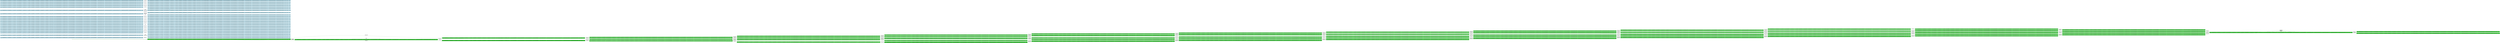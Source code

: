 digraph g {

	rankdir="LR"

	__invisible__[shape="point", color="forestgreen"]
	c0q0[label=<<b>c<sub>0</sub>q<sub>0</sub> = blockedCHVStatus=14, blockedStatus=14, counterCHV=3, counterUnblockCHV=10, currentDirectory=1, currentFile=0, data(efad[6])=22, data(eficcid[3])=19, data(efimsi[5])=21, data(eflp[4])=20, data(none[0])=19, dd=28, filesChildren(dfgsm[2])=5, filesChildren(mf[1])=2, permissionRead(efad[6])=10, permissionRead(eficcid[3])=9, permissionRead(efimsi[5])=8, permissionRead(eflp[4])=7, permissionRead(none[0])=7, permissionSession(adm[10])=12, permissionSession(always[7])=11, permissionSession(chv[8])=12, permissionSession(never[9])=12, pin=15, puk=17, sw=23</b>>, shape="box", style="rounded, filled", fillcolor="limegreen", color="forestgreen", penwidth=3] // Initial
	c1q0[label=<<b>c<sub>1</sub>q<sub>0</sub> = blockedCHVStatus=14, blockedStatus=14, counterCHV=3, counterUnblockCHV=10, currentDirectory=1, currentFile=0, data(efad[6])=22, data(eficcid[3])=19, data(efimsi[5])=21, data(eflp[4])=20, data(none[0])=19, dd=28, filesChildren(dfgsm[2])=5, filesChildren(mf[1])=2, permissionRead(efad[6])=10, permissionRead(eficcid[3])=9, permissionRead(efimsi[5])=8, permissionRead(eflp[4])=7, permissionRead(none[0])=7, permissionSession(adm[10])=12, permissionSession(always[7])=11, permissionSession(chv[8])=12, permissionSession(never[9])=12, pin=15, puk=17, sw=24</b>>, shape="box", style="rounded, filled", fillcolor="limegreen", color="forestgreen"]
	c2q0[label=<<b>c<sub>2</sub>q<sub>0</sub> = blockedCHVStatus=14, blockedStatus=14, counterCHV=3, counterUnblockCHV=9, currentDirectory=1, currentFile=0, data(efad[6])=22, data(eficcid[3])=19, data(efimsi[5])=21, data(eflp[4])=20, data(none[0])=19, dd=28, filesChildren(dfgsm[2])=5, filesChildren(mf[1])=2, permissionRead(efad[6])=10, permissionRead(eficcid[3])=9, permissionRead(efimsi[5])=8, permissionRead(eflp[4])=7, permissionRead(none[0])=7, permissionSession(adm[10])=12, permissionSession(always[7])=11, permissionSession(chv[8])=12, permissionSession(never[9])=12, pin=15, puk=17, sw=26</b>>, shape="box", style="rounded, filled", fillcolor="limegreen", color="forestgreen"]
	c89q0[label=<<b>c<sub>89</sub>q<sub>0</sub> = blockedCHVStatus=14, blockedStatus=14, counterCHV=3, counterUnblockCHV=8, currentDirectory=1, currentFile=0, data(efad[6])=22, data(eficcid[3])=19, data(efimsi[5])=21, data(eflp[4])=20, data(none[0])=19, dd=28, filesChildren(dfgsm[2])=5, filesChildren(mf[1])=2, permissionRead(efad[6])=10, permissionRead(eficcid[3])=9, permissionRead(efimsi[5])=8, permissionRead(eflp[4])=7, permissionRead(none[0])=7, permissionSession(adm[10])=12, permissionSession(always[7])=11, permissionSession(chv[8])=12, permissionSession(never[9])=12, pin=15, puk=17, sw=26</b>>, shape="box", style="rounded, filled", fillcolor="limegreen", color="forestgreen"]
	c90q0[label=<<b>c<sub>90</sub>q<sub>0</sub> = blockedCHVStatus=14, blockedStatus=14, counterCHV=3, counterUnblockCHV=7, currentDirectory=1, currentFile=0, data(efad[6])=22, data(eficcid[3])=19, data(efimsi[5])=21, data(eflp[4])=20, data(none[0])=19, dd=28, filesChildren(dfgsm[2])=5, filesChildren(mf[1])=2, permissionRead(efad[6])=10, permissionRead(eficcid[3])=9, permissionRead(efimsi[5])=8, permissionRead(eflp[4])=7, permissionRead(none[0])=7, permissionSession(adm[10])=12, permissionSession(always[7])=11, permissionSession(chv[8])=12, permissionSession(never[9])=12, pin=15, puk=17, sw=26</b>>, shape="box", style="rounded, filled", fillcolor="limegreen", color="forestgreen"]
	c91q0[label=<<b>c<sub>91</sub>q<sub>0</sub> = blockedCHVStatus=14, blockedStatus=14, counterCHV=3, counterUnblockCHV=6, currentDirectory=1, currentFile=0, data(efad[6])=22, data(eficcid[3])=19, data(efimsi[5])=21, data(eflp[4])=20, data(none[0])=19, dd=28, filesChildren(dfgsm[2])=5, filesChildren(mf[1])=2, permissionRead(efad[6])=10, permissionRead(eficcid[3])=9, permissionRead(efimsi[5])=8, permissionRead(eflp[4])=7, permissionRead(none[0])=7, permissionSession(adm[10])=12, permissionSession(always[7])=11, permissionSession(chv[8])=12, permissionSession(never[9])=12, pin=15, puk=17, sw=26</b>>, shape="box", style="rounded, filled", fillcolor="limegreen", color="forestgreen"]
	c92q0[label=<<b>c<sub>92</sub>q<sub>0</sub> = blockedCHVStatus=14, blockedStatus=14, counterCHV=3, counterUnblockCHV=5, currentDirectory=1, currentFile=0, data(efad[6])=22, data(eficcid[3])=19, data(efimsi[5])=21, data(eflp[4])=20, data(none[0])=19, dd=28, filesChildren(dfgsm[2])=5, filesChildren(mf[1])=2, permissionRead(efad[6])=10, permissionRead(eficcid[3])=9, permissionRead(efimsi[5])=8, permissionRead(eflp[4])=7, permissionRead(none[0])=7, permissionSession(adm[10])=12, permissionSession(always[7])=11, permissionSession(chv[8])=12, permissionSession(never[9])=12, pin=15, puk=17, sw=26</b>>, shape="box", style="rounded, filled", fillcolor="limegreen", color="forestgreen"]
	c93q0[label=<<b>c<sub>93</sub>q<sub>0</sub> = blockedCHVStatus=14, blockedStatus=14, counterCHV=3, counterUnblockCHV=4, currentDirectory=1, currentFile=0, data(efad[6])=22, data(eficcid[3])=19, data(efimsi[5])=21, data(eflp[4])=20, data(none[0])=19, dd=28, filesChildren(dfgsm[2])=5, filesChildren(mf[1])=2, permissionRead(efad[6])=10, permissionRead(eficcid[3])=9, permissionRead(efimsi[5])=8, permissionRead(eflp[4])=7, permissionRead(none[0])=7, permissionSession(adm[10])=12, permissionSession(always[7])=11, permissionSession(chv[8])=12, permissionSession(never[9])=12, pin=15, puk=17, sw=26</b>>, shape="box", style="rounded, filled", fillcolor="limegreen", color="forestgreen"]
	c94q0[label=<<b>c<sub>94</sub>q<sub>0</sub> = blockedCHVStatus=14, blockedStatus=14, counterCHV=3, counterUnblockCHV=3, currentDirectory=1, currentFile=0, data(efad[6])=22, data(eficcid[3])=19, data(efimsi[5])=21, data(eflp[4])=20, data(none[0])=19, dd=28, filesChildren(dfgsm[2])=5, filesChildren(mf[1])=2, permissionRead(efad[6])=10, permissionRead(eficcid[3])=9, permissionRead(efimsi[5])=8, permissionRead(eflp[4])=7, permissionRead(none[0])=7, permissionSession(adm[10])=12, permissionSession(always[7])=11, permissionSession(chv[8])=12, permissionSession(never[9])=12, pin=15, puk=17, sw=26</b>>, shape="box", style="rounded, filled", fillcolor="limegreen", color="forestgreen"]
	c95q0[label=<<b>c<sub>95</sub>q<sub>0</sub> = blockedCHVStatus=14, blockedStatus=14, counterCHV=3, counterUnblockCHV=2, currentDirectory=1, currentFile=0, data(efad[6])=22, data(eficcid[3])=19, data(efimsi[5])=21, data(eflp[4])=20, data(none[0])=19, dd=28, filesChildren(dfgsm[2])=5, filesChildren(mf[1])=2, permissionRead(efad[6])=10, permissionRead(eficcid[3])=9, permissionRead(efimsi[5])=8, permissionRead(eflp[4])=7, permissionRead(none[0])=7, permissionSession(adm[10])=12, permissionSession(always[7])=11, permissionSession(chv[8])=12, permissionSession(never[9])=12, pin=15, puk=17, sw=26</b>>, shape="box", style="rounded, filled", fillcolor="limegreen", color="forestgreen"]
	c96q0[label=<<b>c<sub>96</sub>q<sub>0</sub> = blockedCHVStatus=14, blockedStatus=14, counterCHV=3, counterUnblockCHV=1, currentDirectory=1, currentFile=0, data(efad[6])=22, data(eficcid[3])=19, data(efimsi[5])=21, data(eflp[4])=20, data(none[0])=19, dd=28, filesChildren(dfgsm[2])=5, filesChildren(mf[1])=2, permissionRead(efad[6])=10, permissionRead(eficcid[3])=9, permissionRead(efimsi[5])=8, permissionRead(eflp[4])=7, permissionRead(none[0])=7, permissionSession(adm[10])=12, permissionSession(always[7])=11, permissionSession(chv[8])=12, permissionSession(never[9])=12, pin=15, puk=17, sw=26</b>>, shape="box", style="rounded, filled", fillcolor="limegreen", color="forestgreen"]
	c97q1[label=<<b>c<sub>97</sub>q<sub>1</sub> = blockedCHVStatus=14, blockedStatus=13, counterCHV=3, counterUnblockCHV=0, currentDirectory=1, currentFile=0, data(efad[6])=22, data(eficcid[3])=19, data(efimsi[5])=21, data(eflp[4])=20, data(none[0])=19, dd=28, filesChildren(dfgsm[2])=5, filesChildren(mf[1])=2, permissionRead(efad[6])=10, permissionRead(eficcid[3])=9, permissionRead(efimsi[5])=8, permissionRead(eflp[4])=7, permissionRead(none[0])=7, permissionSession(adm[10])=12, permissionSession(always[7])=11, permissionSession(chv[8])=12, permissionSession(never[9])=12, pin=15, puk=17, sw=27</b>>, shape="box", style="rounded, filled", fillcolor="limegreen", color="forestgreen"]
	c98q1[label=<<b>c<sub>98</sub>q<sub>1</sub> = blockedCHVStatus=14, blockedStatus=13, counterCHV=2, counterUnblockCHV=0, currentDirectory=1, currentFile=0, data(efad[6])=22, data(eficcid[3])=19, data(efimsi[5])=21, data(eflp[4])=20, data(none[0])=19, dd=28, filesChildren(dfgsm[2])=5, filesChildren(mf[1])=2, permissionRead(efad[6])=10, permissionRead(eficcid[3])=9, permissionRead(efimsi[5])=8, permissionRead(eflp[4])=7, permissionRead(none[0])=7, permissionSession(adm[10])=12, permissionSession(always[7])=11, permissionSession(chv[8])=12, permissionSession(never[9])=12, pin=15, puk=17, sw=26</b>>, shape="box", style="rounded, filled", fillcolor="limegreen", color="forestgreen"]
	c88q1[label=<<b>c<sub>88</sub>q<sub>1</sub> = blockedCHVStatus=14, blockedStatus=13, counterCHV=1, counterUnblockCHV=0, currentDirectory=1, currentFile=0, data(efad[6])=22, data(eficcid[3])=19, data(efimsi[5])=21, data(eflp[4])=20, data(none[0])=19, dd=28, filesChildren(dfgsm[2])=5, filesChildren(mf[1])=2, permissionRead(efad[6])=10, permissionRead(eficcid[3])=9, permissionRead(efimsi[5])=8, permissionRead(eflp[4])=7, permissionRead(none[0])=7, permissionSession(adm[10])=12, permissionSession(always[7])=11, permissionSession(chv[8])=12, permissionSession(never[9])=12, pin=15, puk=17, sw=26</b>>, shape="box", style="rounded, filled", fillcolor="limegreen", color="forestgreen"]
	c60q3[label=<<b>c<sub>60</sub>q<sub>3</sub> = blockedCHVStatus=13, blockedStatus=13, counterCHV=0, counterUnblockCHV=0, currentDirectory=1, currentFile=0, data(efad[6])=22, data(eficcid[3])=19, data(efimsi[5])=21, data(eflp[4])=20, data(none[0])=19, dd=28, filesChildren(dfgsm[2])=5, filesChildren(mf[1])=2, permissionRead(efad[6])=10, permissionRead(eficcid[3])=9, permissionRead(efimsi[5])=8, permissionRead(eflp[4])=7, permissionRead(none[0])=7, permissionSession(adm[10])=12, permissionSession(always[7])=11, permissionSession(chv[8])=12, permissionSession(never[9])=12, pin=15, puk=17, sw=27</b>>, shape="box", style="rounded, filled", fillcolor="limegreen", color="forestgreen"]
	c99q3[label=<<b>c<sub>99</sub>q<sub>3</sub> = blockedCHVStatus=13, blockedStatus=13, counterCHV=0, counterUnblockCHV=0, currentDirectory=1, currentFile=0, data(efad[6])=22, data(eficcid[3])=19, data(efimsi[5])=21, data(eflp[4])=20, data(none[0])=19, dd=28, filesChildren(dfgsm[2])=5, filesChildren(mf[1])=2, permissionRead(efad[6])=10, permissionRead(eficcid[3])=9, permissionRead(efimsi[5])=8, permissionRead(eflp[4])=7, permissionRead(none[0])=7, permissionSession(adm[10])=12, permissionSession(always[7])=11, permissionSession(chv[8])=12, permissionSession(never[9])=12, pin=15, puk=17, sw=24</b>>, shape="box", style="rounded, filled", fillcolor="limegreen", color="forestgreen"]
	c100q3[label=<<b>c<sub>100</sub>q<sub>3</sub> = blockedCHVStatus=13, blockedStatus=13, counterCHV=0, counterUnblockCHV=0, currentDirectory=1, currentFile=0, data(efad[6])=22, data(eficcid[3])=19, data(efimsi[5])=21, data(eflp[4])=20, data(none[0])=19, dd=28, filesChildren(dfgsm[2])=5, filesChildren(mf[1])=2, permissionRead(efad[6])=10, permissionRead(eficcid[3])=9, permissionRead(efimsi[5])=8, permissionRead(eflp[4])=7, permissionRead(none[0])=7, permissionSession(adm[10])=12, permissionSession(always[7])=11, permissionSession(chv[8])=12, permissionSession(never[9])=12, pin=15, puk=17, sw=25</b>>, shape="box", style="rounded, filled", fillcolor="limegreen", color="forestgreen"]
	c86q0[label=<<b>c<sub>86</sub>q<sub>0</sub> = blockedCHVStatus=14, blockedStatus=14, counterCHV=2, counterUnblockCHV=1, currentDirectory=1, currentFile=0, data(efad[6])=22, data(eficcid[3])=19, data(efimsi[5])=21, data(eflp[4])=20, data(none[0])=19, dd=28, filesChildren(dfgsm[2])=5, filesChildren(mf[1])=2, permissionRead(efad[6])=10, permissionRead(eficcid[3])=9, permissionRead(efimsi[5])=8, permissionRead(eflp[4])=7, permissionRead(none[0])=7, permissionSession(adm[10])=12, permissionSession(always[7])=11, permissionSession(chv[8])=12, permissionSession(never[9])=12, pin=15, puk=17, sw=26</b>>, shape="box", style="rounded, filled", fillcolor="limegreen", color="forestgreen"]
	c87q1[label=<<b>c<sub>87</sub>q<sub>1</sub> = blockedCHVStatus=14, blockedStatus=13, counterCHV=2, counterUnblockCHV=0, currentDirectory=1, currentFile=0, data(efad[6])=22, data(eficcid[3])=19, data(efimsi[5])=21, data(eflp[4])=20, data(none[0])=19, dd=28, filesChildren(dfgsm[2])=5, filesChildren(mf[1])=2, permissionRead(efad[6])=10, permissionRead(eficcid[3])=9, permissionRead(efimsi[5])=8, permissionRead(eflp[4])=7, permissionRead(none[0])=7, permissionSession(adm[10])=12, permissionSession(always[7])=11, permissionSession(chv[8])=12, permissionSession(never[9])=12, pin=15, puk=17, sw=27</b>>, shape="box", style="rounded, filled", fillcolor="limegreen", color="forestgreen"]
	c75q0[label=<<b>c<sub>75</sub>q<sub>0</sub> = blockedCHVStatus=14, blockedStatus=14, counterCHV=1, counterUnblockCHV=1, currentDirectory=1, currentFile=0, data(efad[6])=22, data(eficcid[3])=19, data(efimsi[5])=21, data(eflp[4])=20, data(none[0])=19, dd=28, filesChildren(dfgsm[2])=5, filesChildren(mf[1])=2, permissionRead(efad[6])=10, permissionRead(eficcid[3])=9, permissionRead(efimsi[5])=8, permissionRead(eflp[4])=7, permissionRead(none[0])=7, permissionSession(adm[10])=12, permissionSession(always[7])=11, permissionSession(chv[8])=12, permissionSession(never[9])=12, pin=15, puk=17, sw=26</b>>, shape="box", style="rounded, filled", fillcolor="limegreen", color="forestgreen"]
	c77q1[label=<<b>c<sub>77</sub>q<sub>1</sub> = blockedCHVStatus=14, blockedStatus=13, counterCHV=1, counterUnblockCHV=0, currentDirectory=1, currentFile=0, data(efad[6])=22, data(eficcid[3])=19, data(efimsi[5])=21, data(eflp[4])=20, data(none[0])=19, dd=28, filesChildren(dfgsm[2])=5, filesChildren(mf[1])=2, permissionRead(efad[6])=10, permissionRead(eficcid[3])=9, permissionRead(efimsi[5])=8, permissionRead(eflp[4])=7, permissionRead(none[0])=7, permissionSession(adm[10])=12, permissionSession(always[7])=11, permissionSession(chv[8])=12, permissionSession(never[9])=12, pin=15, puk=17, sw=27</b>>, shape="box", style="rounded, filled", fillcolor="limegreen", color="forestgreen"]
	c78q2[label=<<b>c<sub>78</sub>q<sub>2</sub> = blockedCHVStatus=13, blockedStatus=14, counterCHV=0, counterUnblockCHV=1, currentDirectory=1, currentFile=0, data(efad[6])=22, data(eficcid[3])=19, data(efimsi[5])=21, data(eflp[4])=20, data(none[0])=19, dd=28, filesChildren(dfgsm[2])=5, filesChildren(mf[1])=2, permissionRead(efad[6])=10, permissionRead(eficcid[3])=9, permissionRead(efimsi[5])=8, permissionRead(eflp[4])=7, permissionRead(none[0])=7, permissionSession(adm[10])=12, permissionSession(always[7])=11, permissionSession(chv[8])=12, permissionSession(never[9])=12, pin=15, puk=17, sw=27</b>>, shape="box", style="rounded, filled", fillcolor="limegreen", color="forestgreen"]
	c85q0[label=<<b>c<sub>85</sub>q<sub>0</sub> = blockedCHVStatus=14, blockedStatus=14, counterCHV=2, counterUnblockCHV=2, currentDirectory=1, currentFile=0, data(efad[6])=22, data(eficcid[3])=19, data(efimsi[5])=21, data(eflp[4])=20, data(none[0])=19, dd=28, filesChildren(dfgsm[2])=5, filesChildren(mf[1])=2, permissionRead(efad[6])=10, permissionRead(eficcid[3])=9, permissionRead(efimsi[5])=8, permissionRead(eflp[4])=7, permissionRead(none[0])=7, permissionSession(adm[10])=12, permissionSession(always[7])=11, permissionSession(chv[8])=12, permissionSession(never[9])=12, pin=15, puk=17, sw=26</b>>, shape="box", style="rounded, filled", fillcolor="limegreen", color="forestgreen"]
	c73q0[label=<<b>c<sub>73</sub>q<sub>0</sub> = blockedCHVStatus=14, blockedStatus=14, counterCHV=1, counterUnblockCHV=2, currentDirectory=1, currentFile=0, data(efad[6])=22, data(eficcid[3])=19, data(efimsi[5])=21, data(eflp[4])=20, data(none[0])=19, dd=28, filesChildren(dfgsm[2])=5, filesChildren(mf[1])=2, permissionRead(efad[6])=10, permissionRead(eficcid[3])=9, permissionRead(efimsi[5])=8, permissionRead(eflp[4])=7, permissionRead(none[0])=7, permissionSession(adm[10])=12, permissionSession(always[7])=11, permissionSession(chv[8])=12, permissionSession(never[9])=12, pin=15, puk=17, sw=26</b>>, shape="box", style="rounded, filled", fillcolor="limegreen", color="forestgreen"]
	c76q2[label=<<b>c<sub>76</sub>q<sub>2</sub> = blockedCHVStatus=13, blockedStatus=14, counterCHV=0, counterUnblockCHV=2, currentDirectory=1, currentFile=0, data(efad[6])=22, data(eficcid[3])=19, data(efimsi[5])=21, data(eflp[4])=20, data(none[0])=19, dd=28, filesChildren(dfgsm[2])=5, filesChildren(mf[1])=2, permissionRead(efad[6])=10, permissionRead(eficcid[3])=9, permissionRead(efimsi[5])=8, permissionRead(eflp[4])=7, permissionRead(none[0])=7, permissionSession(adm[10])=12, permissionSession(always[7])=11, permissionSession(chv[8])=12, permissionSession(never[9])=12, pin=15, puk=17, sw=27</b>>, shape="box", style="rounded, filled", fillcolor="limegreen", color="forestgreen"]
	c59q2[label=<<b>c<sub>59</sub>q<sub>2</sub> = blockedCHVStatus=13, blockedStatus=14, counterCHV=0, counterUnblockCHV=1, currentDirectory=1, currentFile=0, data(efad[6])=22, data(eficcid[3])=19, data(efimsi[5])=21, data(eflp[4])=20, data(none[0])=19, dd=28, filesChildren(dfgsm[2])=5, filesChildren(mf[1])=2, permissionRead(efad[6])=10, permissionRead(eficcid[3])=9, permissionRead(efimsi[5])=8, permissionRead(eflp[4])=7, permissionRead(none[0])=7, permissionSession(adm[10])=12, permissionSession(always[7])=11, permissionSession(chv[8])=12, permissionSession(never[9])=12, pin=15, puk=17, sw=26</b>>, shape="box", style="rounded, filled", fillcolor="limegreen", color="forestgreen"]
	c84q0[label=<<b>c<sub>84</sub>q<sub>0</sub> = blockedCHVStatus=14, blockedStatus=14, counterCHV=2, counterUnblockCHV=3, currentDirectory=1, currentFile=0, data(efad[6])=22, data(eficcid[3])=19, data(efimsi[5])=21, data(eflp[4])=20, data(none[0])=19, dd=28, filesChildren(dfgsm[2])=5, filesChildren(mf[1])=2, permissionRead(efad[6])=10, permissionRead(eficcid[3])=9, permissionRead(efimsi[5])=8, permissionRead(eflp[4])=7, permissionRead(none[0])=7, permissionSession(adm[10])=12, permissionSession(always[7])=11, permissionSession(chv[8])=12, permissionSession(never[9])=12, pin=15, puk=17, sw=26</b>>, shape="box", style="rounded, filled", fillcolor="limegreen", color="forestgreen"]
	c71q0[label=<<b>c<sub>71</sub>q<sub>0</sub> = blockedCHVStatus=14, blockedStatus=14, counterCHV=1, counterUnblockCHV=3, currentDirectory=1, currentFile=0, data(efad[6])=22, data(eficcid[3])=19, data(efimsi[5])=21, data(eflp[4])=20, data(none[0])=19, dd=28, filesChildren(dfgsm[2])=5, filesChildren(mf[1])=2, permissionRead(efad[6])=10, permissionRead(eficcid[3])=9, permissionRead(efimsi[5])=8, permissionRead(eflp[4])=7, permissionRead(none[0])=7, permissionSession(adm[10])=12, permissionSession(always[7])=11, permissionSession(chv[8])=12, permissionSession(never[9])=12, pin=15, puk=17, sw=26</b>>, shape="box", style="rounded, filled", fillcolor="limegreen", color="forestgreen"]
	c74q2[label=<<b>c<sub>74</sub>q<sub>2</sub> = blockedCHVStatus=13, blockedStatus=14, counterCHV=0, counterUnblockCHV=3, currentDirectory=1, currentFile=0, data(efad[6])=22, data(eficcid[3])=19, data(efimsi[5])=21, data(eflp[4])=20, data(none[0])=19, dd=28, filesChildren(dfgsm[2])=5, filesChildren(mf[1])=2, permissionRead(efad[6])=10, permissionRead(eficcid[3])=9, permissionRead(efimsi[5])=8, permissionRead(eflp[4])=7, permissionRead(none[0])=7, permissionSession(adm[10])=12, permissionSession(always[7])=11, permissionSession(chv[8])=12, permissionSession(never[9])=12, pin=15, puk=17, sw=27</b>>, shape="box", style="rounded, filled", fillcolor="limegreen", color="forestgreen"]
	c58q2[label=<<b>c<sub>58</sub>q<sub>2</sub> = blockedCHVStatus=13, blockedStatus=14, counterCHV=0, counterUnblockCHV=2, currentDirectory=1, currentFile=0, data(efad[6])=22, data(eficcid[3])=19, data(efimsi[5])=21, data(eflp[4])=20, data(none[0])=19, dd=28, filesChildren(dfgsm[2])=5, filesChildren(mf[1])=2, permissionRead(efad[6])=10, permissionRead(eficcid[3])=9, permissionRead(efimsi[5])=8, permissionRead(eflp[4])=7, permissionRead(none[0])=7, permissionSession(adm[10])=12, permissionSession(always[7])=11, permissionSession(chv[8])=12, permissionSession(never[9])=12, pin=15, puk=17, sw=26</b>>, shape="box", style="rounded, filled", fillcolor="limegreen", color="forestgreen"]
	c83q0[label=<<b>c<sub>83</sub>q<sub>0</sub> = blockedCHVStatus=14, blockedStatus=14, counterCHV=2, counterUnblockCHV=4, currentDirectory=1, currentFile=0, data(efad[6])=22, data(eficcid[3])=19, data(efimsi[5])=21, data(eflp[4])=20, data(none[0])=19, dd=28, filesChildren(dfgsm[2])=5, filesChildren(mf[1])=2, permissionRead(efad[6])=10, permissionRead(eficcid[3])=9, permissionRead(efimsi[5])=8, permissionRead(eflp[4])=7, permissionRead(none[0])=7, permissionSession(adm[10])=12, permissionSession(always[7])=11, permissionSession(chv[8])=12, permissionSession(never[9])=12, pin=15, puk=17, sw=26</b>>, shape="box", style="rounded, filled", fillcolor="limegreen", color="forestgreen"]
	c69q0[label=<<b>c<sub>69</sub>q<sub>0</sub> = blockedCHVStatus=14, blockedStatus=14, counterCHV=1, counterUnblockCHV=4, currentDirectory=1, currentFile=0, data(efad[6])=22, data(eficcid[3])=19, data(efimsi[5])=21, data(eflp[4])=20, data(none[0])=19, dd=28, filesChildren(dfgsm[2])=5, filesChildren(mf[1])=2, permissionRead(efad[6])=10, permissionRead(eficcid[3])=9, permissionRead(efimsi[5])=8, permissionRead(eflp[4])=7, permissionRead(none[0])=7, permissionSession(adm[10])=12, permissionSession(always[7])=11, permissionSession(chv[8])=12, permissionSession(never[9])=12, pin=15, puk=17, sw=26</b>>, shape="box", style="rounded, filled", fillcolor="limegreen", color="forestgreen"]
	c72q2[label=<<b>c<sub>72</sub>q<sub>2</sub> = blockedCHVStatus=13, blockedStatus=14, counterCHV=0, counterUnblockCHV=4, currentDirectory=1, currentFile=0, data(efad[6])=22, data(eficcid[3])=19, data(efimsi[5])=21, data(eflp[4])=20, data(none[0])=19, dd=28, filesChildren(dfgsm[2])=5, filesChildren(mf[1])=2, permissionRead(efad[6])=10, permissionRead(eficcid[3])=9, permissionRead(efimsi[5])=8, permissionRead(eflp[4])=7, permissionRead(none[0])=7, permissionSession(adm[10])=12, permissionSession(always[7])=11, permissionSession(chv[8])=12, permissionSession(never[9])=12, pin=15, puk=17, sw=27</b>>, shape="box", style="rounded, filled", fillcolor="limegreen", color="forestgreen"]
	c57q2[label=<<b>c<sub>57</sub>q<sub>2</sub> = blockedCHVStatus=13, blockedStatus=14, counterCHV=0, counterUnblockCHV=3, currentDirectory=1, currentFile=0, data(efad[6])=22, data(eficcid[3])=19, data(efimsi[5])=21, data(eflp[4])=20, data(none[0])=19, dd=28, filesChildren(dfgsm[2])=5, filesChildren(mf[1])=2, permissionRead(efad[6])=10, permissionRead(eficcid[3])=9, permissionRead(efimsi[5])=8, permissionRead(eflp[4])=7, permissionRead(none[0])=7, permissionSession(adm[10])=12, permissionSession(always[7])=11, permissionSession(chv[8])=12, permissionSession(never[9])=12, pin=15, puk=17, sw=26</b>>, shape="box", style="rounded, filled", fillcolor="limegreen", color="forestgreen"]
	c82q0[label=<<b>c<sub>82</sub>q<sub>0</sub> = blockedCHVStatus=14, blockedStatus=14, counterCHV=2, counterUnblockCHV=5, currentDirectory=1, currentFile=0, data(efad[6])=22, data(eficcid[3])=19, data(efimsi[5])=21, data(eflp[4])=20, data(none[0])=19, dd=28, filesChildren(dfgsm[2])=5, filesChildren(mf[1])=2, permissionRead(efad[6])=10, permissionRead(eficcid[3])=9, permissionRead(efimsi[5])=8, permissionRead(eflp[4])=7, permissionRead(none[0])=7, permissionSession(adm[10])=12, permissionSession(always[7])=11, permissionSession(chv[8])=12, permissionSession(never[9])=12, pin=15, puk=17, sw=26</b>>, shape="box", style="rounded, filled", fillcolor="limegreen", color="forestgreen"]
	c67q0[label=<<b>c<sub>67</sub>q<sub>0</sub> = blockedCHVStatus=14, blockedStatus=14, counterCHV=1, counterUnblockCHV=5, currentDirectory=1, currentFile=0, data(efad[6])=22, data(eficcid[3])=19, data(efimsi[5])=21, data(eflp[4])=20, data(none[0])=19, dd=28, filesChildren(dfgsm[2])=5, filesChildren(mf[1])=2, permissionRead(efad[6])=10, permissionRead(eficcid[3])=9, permissionRead(efimsi[5])=8, permissionRead(eflp[4])=7, permissionRead(none[0])=7, permissionSession(adm[10])=12, permissionSession(always[7])=11, permissionSession(chv[8])=12, permissionSession(never[9])=12, pin=15, puk=17, sw=26</b>>, shape="box", style="rounded, filled", fillcolor="limegreen", color="forestgreen"]
	c70q2[label=<<b>c<sub>70</sub>q<sub>2</sub> = blockedCHVStatus=13, blockedStatus=14, counterCHV=0, counterUnblockCHV=5, currentDirectory=1, currentFile=0, data(efad[6])=22, data(eficcid[3])=19, data(efimsi[5])=21, data(eflp[4])=20, data(none[0])=19, dd=28, filesChildren(dfgsm[2])=5, filesChildren(mf[1])=2, permissionRead(efad[6])=10, permissionRead(eficcid[3])=9, permissionRead(efimsi[5])=8, permissionRead(eflp[4])=7, permissionRead(none[0])=7, permissionSession(adm[10])=12, permissionSession(always[7])=11, permissionSession(chv[8])=12, permissionSession(never[9])=12, pin=15, puk=17, sw=27</b>>, shape="box", style="rounded, filled", fillcolor="limegreen", color="forestgreen"]
	c56q2[label=<<b>c<sub>56</sub>q<sub>2</sub> = blockedCHVStatus=13, blockedStatus=14, counterCHV=0, counterUnblockCHV=4, currentDirectory=1, currentFile=0, data(efad[6])=22, data(eficcid[3])=19, data(efimsi[5])=21, data(eflp[4])=20, data(none[0])=19, dd=28, filesChildren(dfgsm[2])=5, filesChildren(mf[1])=2, permissionRead(efad[6])=10, permissionRead(eficcid[3])=9, permissionRead(efimsi[5])=8, permissionRead(eflp[4])=7, permissionRead(none[0])=7, permissionSession(adm[10])=12, permissionSession(always[7])=11, permissionSession(chv[8])=12, permissionSession(never[9])=12, pin=15, puk=17, sw=26</b>>, shape="box", style="rounded, filled", fillcolor="limegreen", color="forestgreen"]
	c81q0[label=<<b>c<sub>81</sub>q<sub>0</sub> = blockedCHVStatus=14, blockedStatus=14, counterCHV=2, counterUnblockCHV=6, currentDirectory=1, currentFile=0, data(efad[6])=22, data(eficcid[3])=19, data(efimsi[5])=21, data(eflp[4])=20, data(none[0])=19, dd=28, filesChildren(dfgsm[2])=5, filesChildren(mf[1])=2, permissionRead(efad[6])=10, permissionRead(eficcid[3])=9, permissionRead(efimsi[5])=8, permissionRead(eflp[4])=7, permissionRead(none[0])=7, permissionSession(adm[10])=12, permissionSession(always[7])=11, permissionSession(chv[8])=12, permissionSession(never[9])=12, pin=15, puk=17, sw=26</b>>, shape="box", style="rounded, filled", fillcolor="limegreen", color="forestgreen"]
	c65q0[label=<<b>c<sub>65</sub>q<sub>0</sub> = blockedCHVStatus=14, blockedStatus=14, counterCHV=1, counterUnblockCHV=6, currentDirectory=1, currentFile=0, data(efad[6])=22, data(eficcid[3])=19, data(efimsi[5])=21, data(eflp[4])=20, data(none[0])=19, dd=28, filesChildren(dfgsm[2])=5, filesChildren(mf[1])=2, permissionRead(efad[6])=10, permissionRead(eficcid[3])=9, permissionRead(efimsi[5])=8, permissionRead(eflp[4])=7, permissionRead(none[0])=7, permissionSession(adm[10])=12, permissionSession(always[7])=11, permissionSession(chv[8])=12, permissionSession(never[9])=12, pin=15, puk=17, sw=26</b>>, shape="box", style="rounded, filled", fillcolor="limegreen", color="forestgreen"]
	c68q2[label=<<b>c<sub>68</sub>q<sub>2</sub> = blockedCHVStatus=13, blockedStatus=14, counterCHV=0, counterUnblockCHV=6, currentDirectory=1, currentFile=0, data(efad[6])=22, data(eficcid[3])=19, data(efimsi[5])=21, data(eflp[4])=20, data(none[0])=19, dd=28, filesChildren(dfgsm[2])=5, filesChildren(mf[1])=2, permissionRead(efad[6])=10, permissionRead(eficcid[3])=9, permissionRead(efimsi[5])=8, permissionRead(eflp[4])=7, permissionRead(none[0])=7, permissionSession(adm[10])=12, permissionSession(always[7])=11, permissionSession(chv[8])=12, permissionSession(never[9])=12, pin=15, puk=17, sw=27</b>>, shape="box", style="rounded, filled", fillcolor="limegreen", color="forestgreen"]
	c55q2[label=<<b>c<sub>55</sub>q<sub>2</sub> = blockedCHVStatus=13, blockedStatus=14, counterCHV=0, counterUnblockCHV=5, currentDirectory=1, currentFile=0, data(efad[6])=22, data(eficcid[3])=19, data(efimsi[5])=21, data(eflp[4])=20, data(none[0])=19, dd=28, filesChildren(dfgsm[2])=5, filesChildren(mf[1])=2, permissionRead(efad[6])=10, permissionRead(eficcid[3])=9, permissionRead(efimsi[5])=8, permissionRead(eflp[4])=7, permissionRead(none[0])=7, permissionSession(adm[10])=12, permissionSession(always[7])=11, permissionSession(chv[8])=12, permissionSession(never[9])=12, pin=15, puk=17, sw=26</b>>, shape="box", style="rounded, filled", fillcolor="limegreen", color="forestgreen"]
	c80q0[label=<<b>c<sub>80</sub>q<sub>0</sub> = blockedCHVStatus=14, blockedStatus=14, counterCHV=2, counterUnblockCHV=7, currentDirectory=1, currentFile=0, data(efad[6])=22, data(eficcid[3])=19, data(efimsi[5])=21, data(eflp[4])=20, data(none[0])=19, dd=28, filesChildren(dfgsm[2])=5, filesChildren(mf[1])=2, permissionRead(efad[6])=10, permissionRead(eficcid[3])=9, permissionRead(efimsi[5])=8, permissionRead(eflp[4])=7, permissionRead(none[0])=7, permissionSession(adm[10])=12, permissionSession(always[7])=11, permissionSession(chv[8])=12, permissionSession(never[9])=12, pin=15, puk=17, sw=26</b>>, shape="box", style="rounded, filled", fillcolor="limegreen", color="forestgreen"]
	c63q0[label=<<b>c<sub>63</sub>q<sub>0</sub> = blockedCHVStatus=14, blockedStatus=14, counterCHV=1, counterUnblockCHV=7, currentDirectory=1, currentFile=0, data(efad[6])=22, data(eficcid[3])=19, data(efimsi[5])=21, data(eflp[4])=20, data(none[0])=19, dd=28, filesChildren(dfgsm[2])=5, filesChildren(mf[1])=2, permissionRead(efad[6])=10, permissionRead(eficcid[3])=9, permissionRead(efimsi[5])=8, permissionRead(eflp[4])=7, permissionRead(none[0])=7, permissionSession(adm[10])=12, permissionSession(always[7])=11, permissionSession(chv[8])=12, permissionSession(never[9])=12, pin=15, puk=17, sw=26</b>>, shape="box", style="rounded, filled", fillcolor="limegreen", color="forestgreen"]
	c66q2[label=<<b>c<sub>66</sub>q<sub>2</sub> = blockedCHVStatus=13, blockedStatus=14, counterCHV=0, counterUnblockCHV=7, currentDirectory=1, currentFile=0, data(efad[6])=22, data(eficcid[3])=19, data(efimsi[5])=21, data(eflp[4])=20, data(none[0])=19, dd=28, filesChildren(dfgsm[2])=5, filesChildren(mf[1])=2, permissionRead(efad[6])=10, permissionRead(eficcid[3])=9, permissionRead(efimsi[5])=8, permissionRead(eflp[4])=7, permissionRead(none[0])=7, permissionSession(adm[10])=12, permissionSession(always[7])=11, permissionSession(chv[8])=12, permissionSession(never[9])=12, pin=15, puk=17, sw=27</b>>, shape="box", style="rounded, filled", fillcolor="limegreen", color="forestgreen"]
	c54q2[label=<<b>c<sub>54</sub>q<sub>2</sub> = blockedCHVStatus=13, blockedStatus=14, counterCHV=0, counterUnblockCHV=6, currentDirectory=1, currentFile=0, data(efad[6])=22, data(eficcid[3])=19, data(efimsi[5])=21, data(eflp[4])=20, data(none[0])=19, dd=28, filesChildren(dfgsm[2])=5, filesChildren(mf[1])=2, permissionRead(efad[6])=10, permissionRead(eficcid[3])=9, permissionRead(efimsi[5])=8, permissionRead(eflp[4])=7, permissionRead(none[0])=7, permissionSession(adm[10])=12, permissionSession(always[7])=11, permissionSession(chv[8])=12, permissionSession(never[9])=12, pin=15, puk=17, sw=26</b>>, shape="box", style="rounded, filled", fillcolor="limegreen", color="forestgreen"]
	c79q0[label=<<b>c<sub>79</sub>q<sub>0</sub> = blockedCHVStatus=14, blockedStatus=14, counterCHV=2, counterUnblockCHV=8, currentDirectory=1, currentFile=0, data(efad[6])=22, data(eficcid[3])=19, data(efimsi[5])=21, data(eflp[4])=20, data(none[0])=19, dd=28, filesChildren(dfgsm[2])=5, filesChildren(mf[1])=2, permissionRead(efad[6])=10, permissionRead(eficcid[3])=9, permissionRead(efimsi[5])=8, permissionRead(eflp[4])=7, permissionRead(none[0])=7, permissionSession(adm[10])=12, permissionSession(always[7])=11, permissionSession(chv[8])=12, permissionSession(never[9])=12, pin=15, puk=17, sw=26</b>>, shape="box", style="rounded, filled", fillcolor="limegreen", color="forestgreen"]
	c61q0[label=<<b>c<sub>61</sub>q<sub>0</sub> = blockedCHVStatus=14, blockedStatus=14, counterCHV=1, counterUnblockCHV=8, currentDirectory=1, currentFile=0, data(efad[6])=22, data(eficcid[3])=19, data(efimsi[5])=21, data(eflp[4])=20, data(none[0])=19, dd=28, filesChildren(dfgsm[2])=5, filesChildren(mf[1])=2, permissionRead(efad[6])=10, permissionRead(eficcid[3])=9, permissionRead(efimsi[5])=8, permissionRead(eflp[4])=7, permissionRead(none[0])=7, permissionSession(adm[10])=12, permissionSession(always[7])=11, permissionSession(chv[8])=12, permissionSession(never[9])=12, pin=15, puk=17, sw=26</b>>, shape="box", style="rounded, filled", fillcolor="limegreen", color="forestgreen"]
	c64q2[label=<<b>c<sub>64</sub>q<sub>2</sub> = blockedCHVStatus=13, blockedStatus=14, counterCHV=0, counterUnblockCHV=8, currentDirectory=1, currentFile=0, data(efad[6])=22, data(eficcid[3])=19, data(efimsi[5])=21, data(eflp[4])=20, data(none[0])=19, dd=28, filesChildren(dfgsm[2])=5, filesChildren(mf[1])=2, permissionRead(efad[6])=10, permissionRead(eficcid[3])=9, permissionRead(efimsi[5])=8, permissionRead(eflp[4])=7, permissionRead(none[0])=7, permissionSession(adm[10])=12, permissionSession(always[7])=11, permissionSession(chv[8])=12, permissionSession(never[9])=12, pin=15, puk=17, sw=27</b>>, shape="box", style="rounded, filled", fillcolor="limegreen", color="forestgreen"]
	c53q2[label=<<b>c<sub>53</sub>q<sub>2</sub> = blockedCHVStatus=13, blockedStatus=14, counterCHV=0, counterUnblockCHV=7, currentDirectory=1, currentFile=0, data(efad[6])=22, data(eficcid[3])=19, data(efimsi[5])=21, data(eflp[4])=20, data(none[0])=19, dd=28, filesChildren(dfgsm[2])=5, filesChildren(mf[1])=2, permissionRead(efad[6])=10, permissionRead(eficcid[3])=9, permissionRead(efimsi[5])=8, permissionRead(eflp[4])=7, permissionRead(none[0])=7, permissionSession(adm[10])=12, permissionSession(always[7])=11, permissionSession(chv[8])=12, permissionSession(never[9])=12, pin=15, puk=17, sw=26</b>>, shape="box", style="rounded, filled", fillcolor="limegreen", color="forestgreen"]
	c47q0[label=<<b>c<sub>47</sub>q<sub>0</sub> = blockedCHVStatus=14, blockedStatus=14, counterCHV=2, counterUnblockCHV=9, currentDirectory=1, currentFile=0, data(efad[6])=22, data(eficcid[3])=19, data(efimsi[5])=21, data(eflp[4])=20, data(none[0])=19, dd=28, filesChildren(dfgsm[2])=5, filesChildren(mf[1])=2, permissionRead(efad[6])=10, permissionRead(eficcid[3])=9, permissionRead(efimsi[5])=8, permissionRead(eflp[4])=7, permissionRead(none[0])=7, permissionSession(adm[10])=12, permissionSession(always[7])=11, permissionSession(chv[8])=12, permissionSession(never[9])=12, pin=15, puk=17, sw=26</b>>, shape="box", style="rounded, filled", fillcolor="limegreen", color="forestgreen"]
	c49q0[label=<<b>c<sub>49</sub>q<sub>0</sub> = blockedCHVStatus=14, blockedStatus=14, counterCHV=1, counterUnblockCHV=9, currentDirectory=1, currentFile=0, data(efad[6])=22, data(eficcid[3])=19, data(efimsi[5])=21, data(eflp[4])=20, data(none[0])=19, dd=28, filesChildren(dfgsm[2])=5, filesChildren(mf[1])=2, permissionRead(efad[6])=10, permissionRead(eficcid[3])=9, permissionRead(efimsi[5])=8, permissionRead(eflp[4])=7, permissionRead(none[0])=7, permissionSession(adm[10])=12, permissionSession(always[7])=11, permissionSession(chv[8])=12, permissionSession(never[9])=12, pin=15, puk=17, sw=26</b>>, shape="box", style="rounded, filled", fillcolor="limegreen", color="forestgreen"]
	c62q2[label=<<b>c<sub>62</sub>q<sub>2</sub> = blockedCHVStatus=13, blockedStatus=14, counterCHV=0, counterUnblockCHV=9, currentDirectory=1, currentFile=0, data(efad[6])=22, data(eficcid[3])=19, data(efimsi[5])=21, data(eflp[4])=20, data(none[0])=19, dd=28, filesChildren(dfgsm[2])=5, filesChildren(mf[1])=2, permissionRead(efad[6])=10, permissionRead(eficcid[3])=9, permissionRead(efimsi[5])=8, permissionRead(eflp[4])=7, permissionRead(none[0])=7, permissionSession(adm[10])=12, permissionSession(always[7])=11, permissionSession(chv[8])=12, permissionSession(never[9])=12, pin=15, puk=17, sw=27</b>>, shape="box", style="rounded, filled", fillcolor="limegreen", color="forestgreen"]
	c52q2[label=<<b>c<sub>52</sub>q<sub>2</sub> = blockedCHVStatus=13, blockedStatus=14, counterCHV=0, counterUnblockCHV=8, currentDirectory=1, currentFile=0, data(efad[6])=22, data(eficcid[3])=19, data(efimsi[5])=21, data(eflp[4])=20, data(none[0])=19, dd=28, filesChildren(dfgsm[2])=5, filesChildren(mf[1])=2, permissionRead(efad[6])=10, permissionRead(eficcid[3])=9, permissionRead(efimsi[5])=8, permissionRead(eflp[4])=7, permissionRead(none[0])=7, permissionSession(adm[10])=12, permissionSession(always[7])=11, permissionSession(chv[8])=12, permissionSession(never[9])=12, pin=15, puk=17, sw=26</b>>, shape="box", style="rounded, filled", fillcolor="limegreen", color="forestgreen"]
	c3q0[label=<<b>c<sub>3</sub>q<sub>0</sub> = blockedCHVStatus=14, blockedStatus=14, counterCHV=2, counterUnblockCHV=10, currentDirectory=1, currentFile=0, data(efad[6])=22, data(eficcid[3])=19, data(efimsi[5])=21, data(eflp[4])=20, data(none[0])=19, dd=28, filesChildren(dfgsm[2])=5, filesChildren(mf[1])=2, permissionRead(efad[6])=10, permissionRead(eficcid[3])=9, permissionRead(efimsi[5])=8, permissionRead(eflp[4])=7, permissionRead(none[0])=7, permissionSession(adm[10])=12, permissionSession(always[7])=11, permissionSession(chv[8])=12, permissionSession(never[9])=12, pin=15, puk=17, sw=26</b>>, shape="box", style="rounded, filled", fillcolor="limegreen", color="forestgreen"]
	c48q0[label=<<b>c<sub>48</sub>q<sub>0</sub> = blockedCHVStatus=14, blockedStatus=14, counterCHV=1, counterUnblockCHV=10, currentDirectory=1, currentFile=0, data(efad[6])=22, data(eficcid[3])=19, data(efimsi[5])=21, data(eflp[4])=20, data(none[0])=19, dd=28, filesChildren(dfgsm[2])=5, filesChildren(mf[1])=2, permissionRead(efad[6])=10, permissionRead(eficcid[3])=9, permissionRead(efimsi[5])=8, permissionRead(eflp[4])=7, permissionRead(none[0])=7, permissionSession(adm[10])=12, permissionSession(always[7])=11, permissionSession(chv[8])=12, permissionSession(never[9])=12, pin=15, puk=17, sw=26</b>>, shape="box", style="rounded, filled", fillcolor="limegreen", color="forestgreen"]
	c50q2[label=<<b>c<sub>50</sub>q<sub>2</sub> = blockedCHVStatus=13, blockedStatus=14, counterCHV=0, counterUnblockCHV=10, currentDirectory=1, currentFile=0, data(efad[6])=22, data(eficcid[3])=19, data(efimsi[5])=21, data(eflp[4])=20, data(none[0])=19, dd=28, filesChildren(dfgsm[2])=5, filesChildren(mf[1])=2, permissionRead(efad[6])=10, permissionRead(eficcid[3])=9, permissionRead(efimsi[5])=8, permissionRead(eflp[4])=7, permissionRead(none[0])=7, permissionSession(adm[10])=12, permissionSession(always[7])=11, permissionSession(chv[8])=12, permissionSession(never[9])=12, pin=15, puk=17, sw=27</b>>, shape="box", style="rounded, filled", fillcolor="limegreen", color="forestgreen"]
	c51q2[label=<<b>c<sub>51</sub>q<sub>2</sub> = blockedCHVStatus=13, blockedStatus=14, counterCHV=0, counterUnblockCHV=9, currentDirectory=1, currentFile=0, data(efad[6])=22, data(eficcid[3])=19, data(efimsi[5])=21, data(eflp[4])=20, data(none[0])=19, dd=28, filesChildren(dfgsm[2])=5, filesChildren(mf[1])=2, permissionRead(efad[6])=10, permissionRead(eficcid[3])=9, permissionRead(efimsi[5])=8, permissionRead(eflp[4])=7, permissionRead(none[0])=7, permissionSession(adm[10])=12, permissionSession(always[7])=11, permissionSession(chv[8])=12, permissionSession(never[9])=12, pin=15, puk=17, sw=26</b>>, shape="box", style="rounded, filled", fillcolor="limegreen", color="forestgreen"]
	c4q0[label=<<b>c<sub>4</sub>q<sub>0</sub> = blockedCHVStatus=14, blockedStatus=14, counterCHV=1, counterUnblockCHV=1, currentDirectory=2, currentFile=3, data(efad[6])=19, data(eficcid[3])=19, data(efimsi[5])=19, data(eflp[4])=19, data(none[0])=19, dd=28, filesChildren(dfgsm[2])=4, filesChildren(mf[1])=2, permissionRead(efad[6])=10, permissionRead(eficcid[3])=9, permissionRead(efimsi[5])=8, permissionRead(eflp[4])=7, permissionRead(none[0])=7, permissionSession(adm[10])=12, permissionSession(always[7])=11, permissionSession(chv[8])=11, permissionSession(never[9])=12, pin=15, puk=17, sw=23</b>>, shape="box", style="rounded, filled, dashed", fillcolor="lightblue2", color="deepskyblue4"]
	c5q0[label=<<b>c<sub>5</sub>q<sub>0</sub> = blockedCHVStatus=14, blockedStatus=14, counterCHV=1, counterUnblockCHV=1, currentDirectory=2, currentFile=3, data(efad[6])=19, data(eficcid[3])=19, data(efimsi[5])=19, data(eflp[4])=19, data(none[0])=19, dd=28, filesChildren(dfgsm[2])=4, filesChildren(mf[1])=2, permissionRead(efad[6])=10, permissionRead(eficcid[3])=9, permissionRead(efimsi[5])=8, permissionRead(eflp[4])=7, permissionRead(none[0])=7, permissionSession(adm[10])=12, permissionSession(always[7])=11, permissionSession(chv[8])=11, permissionSession(never[9])=12, pin=15, puk=17, sw=26</b>>, shape="box", style="rounded, filled, dashed", fillcolor="lightblue2", color="deepskyblue4"]
	c6q0[label=<<b>c<sub>6</sub>q<sub>0</sub> = blockedCHVStatus=14, blockedStatus=14, counterCHV=1, counterUnblockCHV=1, currentDirectory=2, currentFile=0, data(efad[6])=19, data(eficcid[3])=19, data(efimsi[5])=19, data(eflp[4])=19, data(none[0])=19, dd=28, filesChildren(dfgsm[2])=4, filesChildren(mf[1])=2, permissionRead(efad[6])=10, permissionRead(eficcid[3])=9, permissionRead(efimsi[5])=8, permissionRead(eflp[4])=7, permissionRead(none[0])=7, permissionSession(adm[10])=12, permissionSession(always[7])=11, permissionSession(chv[8])=11, permissionSession(never[9])=12, pin=15, puk=17, sw=23</b>>, shape="box", style="rounded, filled, dashed", fillcolor="lightblue2", color="deepskyblue4"]
	c7q0[label=<<b>c<sub>7</sub>q<sub>0</sub> = blockedCHVStatus=14, blockedStatus=14, counterCHV=1, counterUnblockCHV=1, currentDirectory=1, currentFile=0, data(efad[6])=19, data(eficcid[3])=19, data(efimsi[5])=19, data(eflp[4])=19, data(none[0])=19, dd=28, filesChildren(dfgsm[2])=4, filesChildren(mf[1])=2, permissionRead(efad[6])=10, permissionRead(eficcid[3])=9, permissionRead(efimsi[5])=8, permissionRead(eflp[4])=7, permissionRead(none[0])=7, permissionSession(adm[10])=12, permissionSession(always[7])=11, permissionSession(chv[8])=12, permissionSession(never[9])=12, pin=15, puk=17, sw=23</b>>, shape="box", style="rounded, filled, dashed", fillcolor="lightblue2", color="deepskyblue4"]
	c8q0[label=<<b>c<sub>8</sub>q<sub>0</sub> = blockedCHVStatus=14, blockedStatus=14, counterCHV=1, counterUnblockCHV=1, currentDirectory=2, currentFile=3, data(efad[6])=19, data(eficcid[3])=19, data(efimsi[5])=19, data(eflp[4])=19, data(none[0])=19, dd=28, filesChildren(dfgsm[2])=6, filesChildren(mf[1])=2, permissionRead(efad[6])=10, permissionRead(eficcid[3])=9, permissionRead(efimsi[5])=8, permissionRead(eflp[4])=7, permissionRead(none[0])=7, permissionSession(adm[10])=12, permissionSession(always[7])=11, permissionSession(chv[8])=11, permissionSession(never[9])=12, pin=16, puk=17, sw=23</b>>, shape="box", style="rounded, filled, dashed", fillcolor="lightblue2", color="deepskyblue4"]
	c9q0[label=<<b>c<sub>9</sub>q<sub>0</sub> = blockedCHVStatus=14, blockedStatus=14, counterCHV=1, counterUnblockCHV=1, currentDirectory=2, currentFile=6, data(efad[6])=19, data(eficcid[3])=19, data(efimsi[5])=19, data(eflp[4])=19, data(none[0])=19, dd=28, filesChildren(dfgsm[2])=6, filesChildren(mf[1])=2, permissionRead(efad[6])=10, permissionRead(eficcid[3])=9, permissionRead(efimsi[5])=8, permissionRead(eflp[4])=7, permissionRead(none[0])=7, permissionSession(adm[10])=12, permissionSession(always[7])=11, permissionSession(chv[8])=11, permissionSession(never[9])=12, pin=16, puk=17, sw=23</b>>, shape="box", style="rounded, filled, dashed", fillcolor="lightblue2", color="deepskyblue4"]
	c10q0[label=<<b>c<sub>10</sub>q<sub>0</sub> = blockedCHVStatus=14, blockedStatus=14, counterCHV=1, counterUnblockCHV=2, currentDirectory=2, currentFile=0, data(efad[6])=19, data(eficcid[3])=19, data(efimsi[5])=19, data(eflp[4])=19, data(none[0])=19, dd=28, filesChildren(dfgsm[2])=4, filesChildren(mf[1])=2, permissionRead(efad[6])=10, permissionRead(eficcid[3])=9, permissionRead(efimsi[5])=8, permissionRead(eflp[4])=7, permissionRead(none[0])=7, permissionSession(adm[10])=12, permissionSession(always[7])=11, permissionSession(chv[8])=11, permissionSession(never[9])=12, pin=16, puk=17, sw=23</b>>, shape="box", style="rounded, filled, dashed", fillcolor="lightblue2", color="deepskyblue4"]
	c11q0[label=<<b>c<sub>11</sub>q<sub>0</sub> = blockedCHVStatus=14, blockedStatus=14, counterCHV=1, counterUnblockCHV=1, currentDirectory=2, currentFile=0, data(efad[6])=19, data(eficcid[3])=19, data(efimsi[5])=19, data(eflp[4])=19, data(none[0])=19, dd=28, filesChildren(dfgsm[2])=4, filesChildren(mf[1])=2, permissionRead(efad[6])=10, permissionRead(eficcid[3])=9, permissionRead(efimsi[5])=8, permissionRead(eflp[4])=7, permissionRead(none[0])=7, permissionSession(adm[10])=12, permissionSession(always[7])=11, permissionSession(chv[8])=11, permissionSession(never[9])=12, pin=16, puk=17, sw=26</b>>, shape="box", style="rounded, filled, dashed", fillcolor="lightblue2", color="deepskyblue4"]
	c12q1[label=<<b>c<sub>12</sub>q<sub>1</sub> = blockedCHVStatus=14, blockedStatus=13, counterCHV=1, counterUnblockCHV=0, currentDirectory=2, currentFile=0, data(efad[6])=19, data(eficcid[3])=19, data(efimsi[5])=19, data(eflp[4])=19, data(none[0])=19, dd=28, filesChildren(dfgsm[2])=4, filesChildren(mf[1])=2, permissionRead(efad[6])=10, permissionRead(eficcid[3])=9, permissionRead(efimsi[5])=8, permissionRead(eflp[4])=7, permissionRead(none[0])=7, permissionSession(adm[10])=12, permissionSession(always[7])=11, permissionSession(chv[8])=11, permissionSession(never[9])=12, pin=15, puk=17, sw=27</b>>, shape="box", style="rounded, filled, dashed", fillcolor="lightblue2", color="deepskyblue4"]
	c13q0[label=<<b>c<sub>13</sub>q<sub>0</sub> = blockedCHVStatus=14, blockedStatus=14, counterCHV=3, counterUnblockCHV=1, currentDirectory=2, currentFile=0, data(efad[6])=19, data(eficcid[3])=19, data(efimsi[5])=19, data(eflp[4])=19, data(none[0])=19, dd=28, filesChildren(dfgsm[2])=4, filesChildren(mf[1])=2, permissionRead(efad[6])=10, permissionRead(eficcid[3])=9, permissionRead(efimsi[5])=8, permissionRead(eflp[4])=7, permissionRead(none[0])=7, permissionSession(adm[10])=12, permissionSession(always[7])=11, permissionSession(chv[8])=11, permissionSession(never[9])=12, pin=15, puk=17, sw=27</b>>, shape="box", style="rounded, filled, dashed", fillcolor="lightblue2", color="deepskyblue4"]
	c14q0[label=<<b>c<sub>14</sub>q<sub>0</sub> = blockedCHVStatus=14, blockedStatus=14, counterCHV=3, counterUnblockCHV=1, currentDirectory=2, currentFile=0, data(efad[6])=19, data(eficcid[3])=19, data(efimsi[5])=19, data(eflp[4])=19, data(none[0])=19, dd=28, filesChildren(dfgsm[2])=4, filesChildren(mf[1])=2, permissionRead(efad[6])=10, permissionRead(eficcid[3])=9, permissionRead(efimsi[5])=8, permissionRead(eflp[4])=7, permissionRead(none[0])=7, permissionSession(adm[10])=12, permissionSession(always[7])=11, permissionSession(chv[8])=11, permissionSession(never[9])=12, pin=15, puk=17, sw=23</b>>, shape="box", style="rounded, filled, dashed", fillcolor="lightblue2", color="deepskyblue4"]
	c15q0[label=<<b>c<sub>15</sub>q<sub>0</sub> = blockedCHVStatus=14, blockedStatus=14, counterCHV=1, counterUnblockCHV=1, currentDirectory=2, currentFile=0, data(efad[6])=19, data(eficcid[3])=19, data(efimsi[5])=19, data(eflp[4])=19, data(none[0])=19, dd=28, filesChildren(dfgsm[2])=4, filesChildren(mf[1])=2, permissionRead(efad[6])=10, permissionRead(eficcid[3])=9, permissionRead(efimsi[5])=8, permissionRead(eflp[4])=7, permissionRead(none[0])=7, permissionSession(adm[10])=12, permissionSession(always[7])=11, permissionSession(chv[8])=11, permissionSession(never[9])=12, pin=16, puk=17, sw=23</b>>, shape="box", style="rounded, filled, dashed", fillcolor="lightblue2", color="deepskyblue4"]
	c16q2[label=<<b>c<sub>16</sub>q<sub>2</sub> = blockedCHVStatus=13, blockedStatus=14, counterCHV=0, counterUnblockCHV=1, currentDirectory=2, currentFile=0, data(efad[6])=19, data(eficcid[3])=19, data(efimsi[5])=19, data(eflp[4])=19, data(none[0])=19, dd=28, filesChildren(dfgsm[2])=4, filesChildren(mf[1])=2, permissionRead(efad[6])=10, permissionRead(eficcid[3])=9, permissionRead(efimsi[5])=8, permissionRead(eflp[4])=7, permissionRead(none[0])=7, permissionSession(adm[10])=12, permissionSession(always[7])=11, permissionSession(chv[8])=12, permissionSession(never[9])=12, pin=16, puk=17, sw=27</b>>, shape="box", style="rounded, filled, dashed", fillcolor="lightblue2", color="deepskyblue4"]
	c17q1[label=<<b>c<sub>17</sub>q<sub>1</sub> = blockedCHVStatus=14, blockedStatus=13, counterCHV=1, counterUnblockCHV=0, currentDirectory=1, currentFile=3, data(efad[6])=19, data(eficcid[3])=19, data(efimsi[5])=19, data(eflp[4])=19, data(none[0])=19, dd=19, filesChildren(dfgsm[2])=4, filesChildren(mf[1])=2, permissionRead(efad[6])=10, permissionRead(eficcid[3])=9, permissionRead(efimsi[5])=8, permissionRead(eflp[4])=7, permissionRead(none[0])=8, permissionSession(adm[10])=12, permissionSession(always[7])=11, permissionSession(chv[8])=11, permissionSession(never[9])=12, pin=15, puk=17, sw=23</b>>, shape="box", style="rounded, filled, dashed", fillcolor="lightblue2", color="deepskyblue4"]
	c18q1[label=<<b>c<sub>18</sub>q<sub>1</sub> = blockedCHVStatus=14, blockedStatus=13, counterCHV=1, counterUnblockCHV=0, currentDirectory=1, currentFile=3, data(efad[6])=19, data(eficcid[3])=19, data(efimsi[5])=19, data(eflp[4])=19, data(none[0])=19, dd=28, filesChildren(dfgsm[2])=4, filesChildren(mf[1])=2, permissionRead(efad[6])=10, permissionRead(eficcid[3])=9, permissionRead(efimsi[5])=8, permissionRead(eflp[4])=7, permissionRead(none[0])=8, permissionSession(adm[10])=12, permissionSession(always[7])=11, permissionSession(chv[8])=11, permissionSession(never[9])=12, pin=15, puk=17, sw=26</b>>, shape="box", style="rounded, filled, dashed", fillcolor="lightblue2", color="deepskyblue4"]
	c19q1[label=<<b>c<sub>19</sub>q<sub>1</sub> = blockedCHVStatus=14, blockedStatus=13, counterCHV=1, counterUnblockCHV=0, currentDirectory=2, currentFile=0, data(efad[6])=19, data(eficcid[3])=19, data(efimsi[5])=19, data(eflp[4])=19, data(none[0])=19, dd=28, filesChildren(dfgsm[2])=4, filesChildren(mf[1])=2, permissionRead(efad[6])=10, permissionRead(eficcid[3])=9, permissionRead(efimsi[5])=8, permissionRead(eflp[4])=7, permissionRead(none[0])=7, permissionSession(adm[10])=12, permissionSession(always[7])=11, permissionSession(chv[8])=11, permissionSession(never[9])=12, pin=15, puk=17, sw=23</b>>, shape="box", style="rounded, filled, dashed", fillcolor="lightblue2", color="deepskyblue4"]
	c20q1[label=<<b>c<sub>20</sub>q<sub>1</sub> = blockedCHVStatus=14, blockedStatus=13, counterCHV=1, counterUnblockCHV=0, currentDirectory=1, currentFile=0, data(efad[6])=19, data(eficcid[3])=19, data(efimsi[5])=19, data(eflp[4])=19, data(none[0])=19, dd=28, filesChildren(dfgsm[2])=4, filesChildren(mf[1])=2, permissionRead(efad[6])=10, permissionRead(eficcid[3])=9, permissionRead(efimsi[5])=8, permissionRead(eflp[4])=7, permissionRead(none[0])=7, permissionSession(adm[10])=12, permissionSession(always[7])=11, permissionSession(chv[8])=12, permissionSession(never[9])=12, pin=15, puk=17, sw=23</b>>, shape="box", style="rounded, filled, dashed", fillcolor="lightblue2", color="deepskyblue4"]
	c21q1[label=<<b>c<sub>21</sub>q<sub>1</sub> = blockedCHVStatus=14, blockedStatus=13, counterCHV=1, counterUnblockCHV=0, currentDirectory=1, currentFile=4, data(efad[6])=19, data(eficcid[3])=19, data(efimsi[5])=19, data(eflp[4])=19, data(none[0])=20, dd=28, filesChildren(dfgsm[2])=4, filesChildren(mf[1])=3, permissionRead(efad[6])=10, permissionRead(eficcid[3])=9, permissionRead(efimsi[5])=8, permissionRead(eflp[4])=7, permissionRead(none[0])=7, permissionSession(adm[10])=12, permissionSession(always[7])=11, permissionSession(chv[8])=11, permissionSession(never[9])=12, pin=15, puk=17, sw=24</b>>, shape="box", style="rounded, filled, dashed", fillcolor="lightblue2", color="deepskyblue4"]
	c22q1[label=<<b>c<sub>22</sub>q<sub>1</sub> = blockedCHVStatus=14, blockedStatus=13, counterCHV=1, counterUnblockCHV=0, currentDirectory=1, currentFile=3, data(efad[6])=19, data(eficcid[3])=19, data(efimsi[5])=19, data(eflp[4])=19, data(none[0])=20, dd=28, filesChildren(dfgsm[2])=4, filesChildren(mf[1])=3, permissionRead(efad[6])=10, permissionRead(eficcid[3])=9, permissionRead(efimsi[5])=8, permissionRead(eflp[4])=7, permissionRead(none[0])=7, permissionSession(adm[10])=12, permissionSession(always[7])=11, permissionSession(chv[8])=11, permissionSession(never[9])=12, pin=15, puk=17, sw=23</b>>, shape="box", style="rounded, filled, dashed", fillcolor="lightblue2", color="deepskyblue4"]
	c23q1[label=<<b>c<sub>23</sub>q<sub>1</sub> = blockedCHVStatus=14, blockedStatus=13, counterCHV=1, counterUnblockCHV=0, currentDirectory=2, currentFile=0, data(efad[6])=19, data(eficcid[3])=19, data(efimsi[5])=19, data(eflp[4])=19, data(none[0])=19, dd=28, filesChildren(dfgsm[2])=4, filesChildren(mf[1])=2, permissionRead(efad[6])=10, permissionRead(eficcid[3])=9, permissionRead(efimsi[5])=8, permissionRead(eflp[4])=7, permissionRead(none[0])=8, permissionSession(adm[10])=12, permissionSession(always[7])=11, permissionSession(chv[8])=11, permissionSession(never[9])=12, pin=15, puk=17, sw=23</b>>, shape="box", style="rounded, filled, dashed", fillcolor="lightblue2", color="deepskyblue4"]
	c24q1[label=<<b>c<sub>24</sub>q<sub>1</sub> = blockedCHVStatus=14, blockedStatus=13, counterCHV=1, counterUnblockCHV=0, currentDirectory=2, currentFile=0, data(efad[6])=19, data(eficcid[3])=19, data(efimsi[5])=19, data(eflp[4])=19, data(none[0])=19, dd=28, filesChildren(dfgsm[2])=4, filesChildren(mf[1])=2, permissionRead(efad[6])=10, permissionRead(eficcid[3])=9, permissionRead(efimsi[5])=8, permissionRead(eflp[4])=7, permissionRead(none[0])=8, permissionSession(adm[10])=12, permissionSession(always[7])=11, permissionSession(chv[8])=11, permissionSession(never[9])=12, pin=15, puk=17, sw=27</b>>, shape="box", style="rounded, filled, dashed", fillcolor="lightblue2", color="deepskyblue4"]
	c25q1[label=<<b>c<sub>25</sub>q<sub>1</sub> = blockedCHVStatus=14, blockedStatus=13, counterCHV=2, counterUnblockCHV=0, currentDirectory=2, currentFile=0, data(efad[6])=19, data(eficcid[3])=19, data(efimsi[5])=19, data(eflp[4])=19, data(none[0])=19, dd=28, filesChildren(dfgsm[2])=4, filesChildren(mf[1])=2, permissionRead(efad[6])=10, permissionRead(eficcid[3])=9, permissionRead(efimsi[5])=8, permissionRead(eflp[4])=7, permissionRead(none[0])=7, permissionSession(adm[10])=12, permissionSession(always[7])=11, permissionSession(chv[8])=11, permissionSession(never[9])=12, pin=16, puk=17, sw=23</b>>, shape="box", style="rounded, filled, dashed", fillcolor="lightblue2", color="deepskyblue4"]
	c26q1[label=<<b>c<sub>26</sub>q<sub>1</sub> = blockedCHVStatus=14, blockedStatus=13, counterCHV=1, counterUnblockCHV=0, currentDirectory=2, currentFile=0, data(efad[6])=19, data(eficcid[3])=19, data(efimsi[5])=19, data(eflp[4])=19, data(none[0])=19, dd=28, filesChildren(dfgsm[2])=4, filesChildren(mf[1])=2, permissionRead(efad[6])=10, permissionRead(eficcid[3])=9, permissionRead(efimsi[5])=8, permissionRead(eflp[4])=7, permissionRead(none[0])=7, permissionSession(adm[10])=12, permissionSession(always[7])=11, permissionSession(chv[8])=11, permissionSession(never[9])=12, pin=16, puk=17, sw=26</b>>, shape="box", style="rounded, filled, dashed", fillcolor="lightblue2", color="deepskyblue4"]
	c27q1[label=<<b>c<sub>27</sub>q<sub>1</sub> = blockedCHVStatus=14, blockedStatus=13, counterCHV=1, counterUnblockCHV=0, currentDirectory=2, currentFile=0, data(efad[6])=19, data(eficcid[3])=19, data(efimsi[5])=19, data(eflp[4])=19, data(none[0])=19, dd=28, filesChildren(dfgsm[2])=4, filesChildren(mf[1])=2, permissionRead(efad[6])=10, permissionRead(eficcid[3])=9, permissionRead(efimsi[5])=8, permissionRead(eflp[4])=7, permissionRead(none[0])=7, permissionSession(adm[10])=12, permissionSession(always[7])=11, permissionSession(chv[8])=11, permissionSession(never[9])=12, pin=16, puk=17, sw=24</b>>, shape="box", style="rounded, filled, dashed", fillcolor="lightblue2", color="deepskyblue4"]
	c28q3[label=<<b>c<sub>28</sub>q<sub>3</sub> = blockedCHVStatus=13, blockedStatus=13, counterCHV=0, counterUnblockCHV=0, currentDirectory=2, currentFile=0, data(efad[6])=19, data(eficcid[3])=19, data(efimsi[5])=19, data(eflp[4])=19, data(none[0])=19, dd=28, filesChildren(dfgsm[2])=4, filesChildren(mf[1])=2, permissionRead(efad[6])=10, permissionRead(eficcid[3])=9, permissionRead(efimsi[5])=8, permissionRead(eflp[4])=7, permissionRead(none[0])=7, permissionSession(adm[10])=12, permissionSession(always[7])=11, permissionSession(chv[8])=12, permissionSession(never[9])=12, pin=16, puk=17, sw=27</b>>, shape="box", style="rounded, filled, dashed", fillcolor="lightblue2", color="deepskyblue4"]
	c29q2[label=<<b>c<sub>29</sub>q<sub>2</sub> = blockedCHVStatus=13, blockedStatus=14, counterCHV=0, counterUnblockCHV=1, currentDirectory=1, currentFile=3, data(efad[6])=19, data(eficcid[3])=19, data(efimsi[5])=19, data(eflp[4])=19, data(none[0])=19, dd=19, filesChildren(dfgsm[2])=4, filesChildren(mf[1])=2, permissionRead(efad[6])=10, permissionRead(eficcid[3])=9, permissionRead(efimsi[5])=8, permissionRead(eflp[4])=7, permissionRead(none[0])=8, permissionSession(adm[10])=12, permissionSession(always[7])=11, permissionSession(chv[8])=12, permissionSession(never[9])=12, pin=15, puk=17, sw=23</b>>, shape="box", style="rounded, filled, dashed", fillcolor="lightblue2", color="deepskyblue4"]
	c30q2[label=<<b>c<sub>30</sub>q<sub>2</sub> = blockedCHVStatus=13, blockedStatus=14, counterCHV=0, counterUnblockCHV=1, currentDirectory=1, currentFile=3, data(efad[6])=19, data(eficcid[3])=19, data(efimsi[5])=19, data(eflp[4])=19, data(none[0])=19, dd=28, filesChildren(dfgsm[2])=4, filesChildren(mf[1])=2, permissionRead(efad[6])=10, permissionRead(eficcid[3])=9, permissionRead(efimsi[5])=8, permissionRead(eflp[4])=7, permissionRead(none[0])=8, permissionSession(adm[10])=12, permissionSession(always[7])=11, permissionSession(chv[8])=12, permissionSession(never[9])=12, pin=15, puk=17, sw=26</b>>, shape="box", style="rounded, filled, dashed", fillcolor="lightblue2", color="deepskyblue4"]
	c31q2[label=<<b>c<sub>31</sub>q<sub>2</sub> = blockedCHVStatus=13, blockedStatus=14, counterCHV=0, counterUnblockCHV=1, currentDirectory=2, currentFile=0, data(efad[6])=19, data(eficcid[3])=19, data(efimsi[5])=19, data(eflp[4])=19, data(none[0])=19, dd=28, filesChildren(dfgsm[2])=4, filesChildren(mf[1])=2, permissionRead(efad[6])=10, permissionRead(eficcid[3])=9, permissionRead(efimsi[5])=8, permissionRead(eflp[4])=7, permissionRead(none[0])=7, permissionSession(adm[10])=12, permissionSession(always[7])=11, permissionSession(chv[8])=12, permissionSession(never[9])=12, pin=15, puk=17, sw=23</b>>, shape="box", style="rounded, filled, dashed", fillcolor="lightblue2", color="deepskyblue4"]
	c32q2[label=<<b>c<sub>32</sub>q<sub>2</sub> = blockedCHVStatus=13, blockedStatus=14, counterCHV=0, counterUnblockCHV=1, currentDirectory=1, currentFile=0, data(efad[6])=19, data(eficcid[3])=19, data(efimsi[5])=19, data(eflp[4])=19, data(none[0])=19, dd=28, filesChildren(dfgsm[2])=4, filesChildren(mf[1])=2, permissionRead(efad[6])=10, permissionRead(eficcid[3])=9, permissionRead(efimsi[5])=8, permissionRead(eflp[4])=7, permissionRead(none[0])=7, permissionSession(adm[10])=12, permissionSession(always[7])=11, permissionSession(chv[8])=12, permissionSession(never[9])=12, pin=15, puk=17, sw=23</b>>, shape="box", style="rounded, filled, dashed", fillcolor="lightblue2", color="deepskyblue4"]
	c33q2[label=<<b>c<sub>33</sub>q<sub>2</sub> = blockedCHVStatus=13, blockedStatus=14, counterCHV=0, counterUnblockCHV=1, currentDirectory=1, currentFile=4, data(efad[6])=19, data(eficcid[3])=19, data(efimsi[5])=19, data(eflp[4])=19, data(none[0])=20, dd=28, filesChildren(dfgsm[2])=4, filesChildren(mf[1])=3, permissionRead(efad[6])=10, permissionRead(eficcid[3])=9, permissionRead(efimsi[5])=8, permissionRead(eflp[4])=7, permissionRead(none[0])=7, permissionSession(adm[10])=12, permissionSession(always[7])=11, permissionSession(chv[8])=12, permissionSession(never[9])=12, pin=15, puk=17, sw=24</b>>, shape="box", style="rounded, filled, dashed", fillcolor="lightblue2", color="deepskyblue4"]
	c34q2[label=<<b>c<sub>34</sub>q<sub>2</sub> = blockedCHVStatus=13, blockedStatus=14, counterCHV=0, counterUnblockCHV=1, currentDirectory=1, currentFile=3, data(efad[6])=19, data(eficcid[3])=19, data(efimsi[5])=19, data(eflp[4])=19, data(none[0])=20, dd=28, filesChildren(dfgsm[2])=4, filesChildren(mf[1])=3, permissionRead(efad[6])=10, permissionRead(eficcid[3])=9, permissionRead(efimsi[5])=8, permissionRead(eflp[4])=7, permissionRead(none[0])=7, permissionSession(adm[10])=12, permissionSession(always[7])=11, permissionSession(chv[8])=12, permissionSession(never[9])=12, pin=15, puk=17, sw=23</b>>, shape="box", style="rounded, filled, dashed", fillcolor="lightblue2", color="deepskyblue4"]
	c35q2[label=<<b>c<sub>35</sub>q<sub>2</sub> = blockedCHVStatus=13, blockedStatus=14, counterCHV=0, counterUnblockCHV=2, currentDirectory=2, currentFile=0, data(efad[6])=19, data(eficcid[3])=19, data(efimsi[5])=19, data(eflp[4])=19, data(none[0])=19, dd=28, filesChildren(dfgsm[2])=4, filesChildren(mf[1])=2, permissionRead(efad[6])=10, permissionRead(eficcid[3])=9, permissionRead(efimsi[5])=8, permissionRead(eflp[4])=7, permissionRead(none[0])=7, permissionSession(adm[10])=12, permissionSession(always[7])=11, permissionSession(chv[8])=12, permissionSession(never[9])=12, pin=15, puk=17, sw=23</b>>, shape="box", style="rounded, filled, dashed", fillcolor="lightblue2", color="deepskyblue4"]
	c36q2[label=<<b>c<sub>36</sub>q<sub>2</sub> = blockedCHVStatus=13, blockedStatus=14, counterCHV=0, counterUnblockCHV=1, currentDirectory=2, currentFile=0, data(efad[6])=19, data(eficcid[3])=19, data(efimsi[5])=19, data(eflp[4])=19, data(none[0])=19, dd=28, filesChildren(dfgsm[2])=4, filesChildren(mf[1])=2, permissionRead(efad[6])=10, permissionRead(eficcid[3])=9, permissionRead(efimsi[5])=8, permissionRead(eflp[4])=7, permissionRead(none[0])=7, permissionSession(adm[10])=12, permissionSession(always[7])=11, permissionSession(chv[8])=12, permissionSession(never[9])=12, pin=15, puk=17, sw=26</b>>, shape="box", style="rounded, filled, dashed", fillcolor="lightblue2", color="deepskyblue4"]
	c37q0[label=<<b>c<sub>37</sub>q<sub>0</sub> = blockedCHVStatus=14, blockedStatus=14, counterCHV=3, counterUnblockCHV=10, currentDirectory=2, currentFile=0, data(efad[6])=19, data(eficcid[3])=19, data(efimsi[5])=19, data(eflp[4])=19, data(none[0])=19, dd=28, filesChildren(dfgsm[2])=4, filesChildren(mf[1])=2, permissionRead(efad[6])=10, permissionRead(eficcid[3])=9, permissionRead(efimsi[5])=8, permissionRead(eflp[4])=7, permissionRead(none[0])=7, permissionSession(adm[10])=12, permissionSession(always[7])=11, permissionSession(chv[8])=11, permissionSession(never[9])=12, pin=15, puk=17, sw=23</b>>, shape="box", style="rounded, filled, dashed", fillcolor="lightblue2", color="deepskyblue4"]
	c38q3[label=<<b>c<sub>38</sub>q<sub>3</sub> = blockedCHVStatus=13, blockedStatus=13, counterCHV=0, counterUnblockCHV=0, currentDirectory=2, currentFile=0, data(efad[6])=19, data(eficcid[3])=19, data(efimsi[5])=19, data(eflp[4])=19, data(none[0])=19, dd=28, filesChildren(dfgsm[2])=4, filesChildren(mf[1])=2, permissionRead(efad[6])=10, permissionRead(eficcid[3])=9, permissionRead(efimsi[5])=8, permissionRead(eflp[4])=7, permissionRead(none[0])=7, permissionSession(adm[10])=12, permissionSession(always[7])=11, permissionSession(chv[8])=12, permissionSession(never[9])=12, pin=15, puk=17, sw=27</b>>, shape="box", style="rounded, filled, dashed", fillcolor="lightblue2", color="deepskyblue4"]
	c39q2[label=<<b>c<sub>39</sub>q<sub>2</sub> = blockedCHVStatus=13, blockedStatus=14, counterCHV=0, counterUnblockCHV=1, currentDirectory=2, currentFile=0, data(efad[6])=19, data(eficcid[3])=19, data(efimsi[5])=19, data(eflp[4])=19, data(none[0])=19, dd=28, filesChildren(dfgsm[2])=5, filesChildren(mf[1])=2, permissionRead(efad[6])=10, permissionRead(eficcid[3])=9, permissionRead(efimsi[5])=8, permissionRead(eflp[4])=7, permissionRead(none[0])=7, permissionSession(adm[10])=12, permissionSession(always[7])=11, permissionSession(chv[8])=12, permissionSession(never[9])=12, pin=15, puk=17, sw=23</b>>, shape="box", style="rounded, filled, dashed", fillcolor="lightblue2", color="deepskyblue4"]
	c40q2[label=<<b>c<sub>40</sub>q<sub>2</sub> = blockedCHVStatus=13, blockedStatus=14, counterCHV=0, counterUnblockCHV=1, currentDirectory=2, currentFile=0, data(efad[6])=19, data(eficcid[3])=19, data(efimsi[5])=19, data(eflp[4])=19, data(none[0])=19, dd=28, filesChildren(dfgsm[2])=5, filesChildren(mf[1])=2, permissionRead(efad[6])=10, permissionRead(eficcid[3])=9, permissionRead(efimsi[5])=8, permissionRead(eflp[4])=7, permissionRead(none[0])=7, permissionSession(adm[10])=12, permissionSession(always[7])=11, permissionSession(chv[8])=12, permissionSession(never[9])=12, pin=15, puk=17, sw=27</b>>, shape="box", style="rounded, filled, dashed", fillcolor="lightblue2", color="deepskyblue4"]
	c41q3[label=<<b>c<sub>41</sub>q<sub>3</sub> = blockedCHVStatus=13, blockedStatus=13, counterCHV=0, counterUnblockCHV=0, currentDirectory=2, currentFile=3, data(efad[6])=19, data(eficcid[3])=19, data(efimsi[5])=19, data(eflp[4])=19, data(none[0])=19, dd=28, filesChildren(dfgsm[2])=5, filesChildren(mf[1])=2, permissionRead(efad[6])=10, permissionRead(eficcid[3])=9, permissionRead(efimsi[5])=8, permissionRead(eflp[4])=7, permissionRead(none[0])=7, permissionSession(adm[10])=12, permissionSession(always[7])=11, permissionSession(chv[8])=12, permissionSession(never[9])=12, pin=15, puk=17, sw=23</b>>, shape="box", style="rounded, filled, dashed", fillcolor="lightblue2", color="deepskyblue4"]
	c42q3[label=<<b>c<sub>42</sub>q<sub>3</sub> = blockedCHVStatus=13, blockedStatus=13, counterCHV=0, counterUnblockCHV=0, currentDirectory=2, currentFile=3, data(efad[6])=19, data(eficcid[3])=19, data(efimsi[5])=19, data(eflp[4])=19, data(none[0])=19, dd=28, filesChildren(dfgsm[2])=5, filesChildren(mf[1])=2, permissionRead(efad[6])=10, permissionRead(eficcid[3])=9, permissionRead(efimsi[5])=8, permissionRead(eflp[4])=7, permissionRead(none[0])=7, permissionSession(adm[10])=12, permissionSession(always[7])=11, permissionSession(chv[8])=12, permissionSession(never[9])=12, pin=15, puk=17, sw=26</b>>, shape="box", style="rounded, filled, dashed", fillcolor="lightblue2", color="deepskyblue4"]
	c43q3[label=<<b>c<sub>43</sub>q<sub>3</sub> = blockedCHVStatus=13, blockedStatus=13, counterCHV=0, counterUnblockCHV=0, currentDirectory=2, currentFile=0, data(efad[6])=19, data(eficcid[3])=19, data(efimsi[5])=19, data(eflp[4])=19, data(none[0])=19, dd=28, filesChildren(dfgsm[2])=4, filesChildren(mf[1])=2, permissionRead(efad[6])=10, permissionRead(eficcid[3])=9, permissionRead(efimsi[5])=8, permissionRead(eflp[4])=7, permissionRead(none[0])=7, permissionSession(adm[10])=12, permissionSession(always[7])=11, permissionSession(chv[8])=12, permissionSession(never[9])=12, pin=15, puk=17, sw=23</b>>, shape="box", style="rounded, filled, dashed", fillcolor="lightblue2", color="deepskyblue4"]
	c44q3[label=<<b>c<sub>44</sub>q<sub>3</sub> = blockedCHVStatus=13, blockedStatus=13, counterCHV=0, counterUnblockCHV=0, currentDirectory=1, currentFile=0, data(efad[6])=19, data(eficcid[3])=19, data(efimsi[5])=19, data(eflp[4])=19, data(none[0])=19, dd=28, filesChildren(dfgsm[2])=4, filesChildren(mf[1])=2, permissionRead(efad[6])=10, permissionRead(eficcid[3])=9, permissionRead(efimsi[5])=8, permissionRead(eflp[4])=7, permissionRead(none[0])=7, permissionSession(adm[10])=12, permissionSession(always[7])=11, permissionSession(chv[8])=12, permissionSession(never[9])=12, pin=15, puk=17, sw=23</b>>, shape="box", style="rounded, filled, dashed", fillcolor="lightblue2", color="deepskyblue4"]
	c45q3[label=<<b>c<sub>45</sub>q<sub>3</sub> = blockedCHVStatus=13, blockedStatus=13, counterCHV=0, counterUnblockCHV=0, currentDirectory=1, currentFile=3, data(efad[6])=19, data(eficcid[3])=19, data(efimsi[5])=19, data(eflp[4])=19, data(none[0])=19, dd=28, filesChildren(dfgsm[2])=4, filesChildren(mf[1])=3, permissionRead(efad[6])=10, permissionRead(eficcid[3])=9, permissionRead(efimsi[5])=8, permissionRead(eflp[4])=7, permissionRead(none[0])=7, permissionSession(adm[10])=12, permissionSession(always[7])=11, permissionSession(chv[8])=12, permissionSession(never[9])=12, pin=15, puk=17, sw=25</b>>, shape="box", style="rounded, filled, dashed", fillcolor="lightblue2", color="deepskyblue4"]
	c46q3[label=<<b>c<sub>46</sub>q<sub>3</sub> = blockedCHVStatus=13, blockedStatus=13, counterCHV=0, counterUnblockCHV=0, currentDirectory=1, currentFile=3, data(efad[6])=19, data(eficcid[3])=19, data(efimsi[5])=19, data(eflp[4])=19, data(none[0])=19, dd=28, filesChildren(dfgsm[2])=4, filesChildren(mf[1])=3, permissionRead(efad[6])=10, permissionRead(eficcid[3])=9, permissionRead(efimsi[5])=8, permissionRead(eflp[4])=7, permissionRead(none[0])=7, permissionSession(adm[10])=12, permissionSession(always[7])=11, permissionSession(chv[8])=12, permissionSession(never[9])=12, pin=15, puk=17, sw=23</b>>, shape="box", style="rounded, filled, dashed", fillcolor="lightblue2", color="deepskyblue4"]

	__invisible__ -> c0q0[penwidth=3, color="forestgreen"]
	c0q0 -> c1q0[label=<Read_Binary>, color="forestgreen"]
	c1q0 -> c1q0[label=<Reset>, color="forestgreen"]
	c1q0 -> c0q0[label=<Select_File>, color="forestgreen"]
	c1q0 -> c2q0[label=<Unblock_CHV>, color="forestgreen"]
	c2q0 -> c89q0[label=<Unblock_CHV>, color="forestgreen"]
	c89q0 -> c90q0[label=<Unblock_CHV>, color="forestgreen"]
	c90q0 -> c91q0[label=<Unblock_CHV>, color="forestgreen"]
	c91q0 -> c92q0[label=<Unblock_CHV>, color="forestgreen"]
	c92q0 -> c93q0[label=<Unblock_CHV>, color="forestgreen"]
	c93q0 -> c94q0[label=<Unblock_CHV>, color="forestgreen"]
	c94q0 -> c95q0[label=<Unblock_CHV>, color="forestgreen"]
	c95q0 -> c96q0[label=<Unblock_CHV>, color="forestgreen"]
	c96q0 -> c97q1[label=<Unblock_CHV>, color="forestgreen"]
	c97q1 -> c98q1[label=<Verify_CHV>, color="forestgreen"]
	c98q1 -> c88q1[label=<Verify_CHV>, color="forestgreen"]
	c88q1 -> c60q3[label=<Verify_CHV>, color="forestgreen"]
	c60q3 -> c99q3[label=<Read_Binary>, color="forestgreen"]
	c60q3 -> c60q3[label=<Reset>, color="forestgreen"]
	c60q3 -> c100q3[label=<Select_File>, color="forestgreen"]
	c60q3 -> c60q3[label=<Unblock_CHV>, color="forestgreen"]
	c60q3 -> c60q3[label=<Verify_CHV>, color="forestgreen"]
	c96q0 -> c86q0[label=<Verify_CHV>, color="forestgreen"]
	c86q0 -> c87q1[label=<Unblock_CHV>, color="forestgreen"]
	c87q1 -> c88q1[label=<Verify_CHV>, color="forestgreen"]
	c86q0 -> c75q0[label=<Verify_CHV>, color="forestgreen"]
	c75q0 -> c77q1[label=<Unblock_CHV>, color="forestgreen"]
	c77q1 -> c60q3[label=<Verify_CHV>, color="forestgreen"]
	c75q0 -> c78q2[label=<Verify_CHV>, color="forestgreen"]
	c78q2 -> c60q3[label=<Unblock_CHV>, color="forestgreen"]
	c95q0 -> c85q0[label=<Verify_CHV>, color="forestgreen"]
	c85q0 -> c86q0[label=<Unblock_CHV>, color="forestgreen"]
	c85q0 -> c73q0[label=<Verify_CHV>, color="forestgreen"]
	c73q0 -> c75q0[label=<Unblock_CHV>, color="forestgreen"]
	c73q0 -> c76q2[label=<Verify_CHV>, color="forestgreen"]
	c76q2 -> c59q2[label=<Unblock_CHV>, color="forestgreen"]
	c59q2 -> c60q3[label=<Unblock_CHV>, color="forestgreen"]
	c94q0 -> c84q0[label=<Verify_CHV>, color="forestgreen"]
	c84q0 -> c85q0[label=<Unblock_CHV>, color="forestgreen"]
	c84q0 -> c71q0[label=<Verify_CHV>, color="forestgreen"]
	c71q0 -> c73q0[label=<Unblock_CHV>, color="forestgreen"]
	c71q0 -> c74q2[label=<Verify_CHV>, color="forestgreen"]
	c74q2 -> c58q2[label=<Unblock_CHV>, color="forestgreen"]
	c58q2 -> c59q2[label=<Unblock_CHV>, color="forestgreen"]
	c93q0 -> c83q0[label=<Verify_CHV>, color="forestgreen"]
	c83q0 -> c84q0[label=<Unblock_CHV>, color="forestgreen"]
	c83q0 -> c69q0[label=<Verify_CHV>, color="forestgreen"]
	c69q0 -> c71q0[label=<Unblock_CHV>, color="forestgreen"]
	c69q0 -> c72q2[label=<Verify_CHV>, color="forestgreen"]
	c72q2 -> c57q2[label=<Unblock_CHV>, color="forestgreen"]
	c57q2 -> c58q2[label=<Unblock_CHV>, color="forestgreen"]
	c92q0 -> c82q0[label=<Verify_CHV>, color="forestgreen"]
	c82q0 -> c83q0[label=<Unblock_CHV>, color="forestgreen"]
	c82q0 -> c67q0[label=<Verify_CHV>, color="forestgreen"]
	c67q0 -> c69q0[label=<Unblock_CHV>, color="forestgreen"]
	c67q0 -> c70q2[label=<Verify_CHV>, color="forestgreen"]
	c70q2 -> c56q2[label=<Unblock_CHV>, color="forestgreen"]
	c56q2 -> c57q2[label=<Unblock_CHV>, color="forestgreen"]
	c91q0 -> c81q0[label=<Verify_CHV>, color="forestgreen"]
	c81q0 -> c82q0[label=<Unblock_CHV>, color="forestgreen"]
	c81q0 -> c65q0[label=<Verify_CHV>, color="forestgreen"]
	c65q0 -> c67q0[label=<Unblock_CHV>, color="forestgreen"]
	c65q0 -> c68q2[label=<Verify_CHV>, color="forestgreen"]
	c68q2 -> c55q2[label=<Unblock_CHV>, color="forestgreen"]
	c55q2 -> c56q2[label=<Unblock_CHV>, color="forestgreen"]
	c90q0 -> c80q0[label=<Verify_CHV>, color="forestgreen"]
	c80q0 -> c81q0[label=<Unblock_CHV>, color="forestgreen"]
	c80q0 -> c63q0[label=<Verify_CHV>, color="forestgreen"]
	c63q0 -> c65q0[label=<Unblock_CHV>, color="forestgreen"]
	c63q0 -> c66q2[label=<Verify_CHV>, color="forestgreen"]
	c66q2 -> c54q2[label=<Unblock_CHV>, color="forestgreen"]
	c54q2 -> c55q2[label=<Unblock_CHV>, color="forestgreen"]
	c89q0 -> c79q0[label=<Verify_CHV>, color="forestgreen"]
	c79q0 -> c80q0[label=<Unblock_CHV>, color="forestgreen"]
	c79q0 -> c61q0[label=<Verify_CHV>, color="forestgreen"]
	c61q0 -> c63q0[label=<Unblock_CHV>, color="forestgreen"]
	c61q0 -> c64q2[label=<Verify_CHV>, color="forestgreen"]
	c64q2 -> c53q2[label=<Unblock_CHV>, color="forestgreen"]
	c53q2 -> c54q2[label=<Unblock_CHV>, color="forestgreen"]
	c2q0 -> c47q0[label=<Verify_CHV>, color="forestgreen"]
	c47q0 -> c79q0[label=<Unblock_CHV>, color="forestgreen"]
	c47q0 -> c49q0[label=<Verify_CHV>, color="forestgreen"]
	c49q0 -> c61q0[label=<Unblock_CHV>, color="forestgreen"]
	c49q0 -> c62q2[label=<Verify_CHV>, color="forestgreen"]
	c62q2 -> c52q2[label=<Unblock_CHV>, color="forestgreen"]
	c52q2 -> c53q2[label=<Unblock_CHV>, color="forestgreen"]
	c1q0 -> c3q0[label=<Verify_CHV>, color="forestgreen"]
	c3q0 -> c47q0[label=<Unblock_CHV>, color="forestgreen"]
	c3q0 -> c48q0[label=<Verify_CHV>, color="forestgreen"]
	c48q0 -> c49q0[label=<Unblock_CHV>, color="forestgreen"]
	c48q0 -> c50q2[label=<Verify_CHV>, color="forestgreen"]
	c50q2 -> c51q2[label=<Unblock_CHV>, color="forestgreen"]
	c51q2 -> c52q2[label=<Unblock_CHV>, color="forestgreen"]
	c0q0 -> c3q0[label=<Verify_CHV>, color="forestgreen"]
	c0q0 -> c2q0[label=<Unblock_CHV>, color="forestgreen"]
	c4q0 -> c5q0[label=<Read_Binary>, color="deepskyblue4", style="dashed"]
	c6q0 -> c7q0[label=<Reset>, color="deepskyblue4", style="dashed"]
	c8q0 -> c9q0[label=<Select_File>, color="deepskyblue4", style="dashed"]
	c10q0 -> c11q0[label=<Unblock_CHV>, color="deepskyblue4", style="dashed"]
	c6q0 -> c12q1[label=<Unblock_CHV>, color="deepskyblue4", style="dashed"]
	c13q0 -> c14q0[label=<Verify_CHV>, color="deepskyblue4", style="dashed"]
	c15q0 -> c16q2[label=<Verify_CHV>, color="deepskyblue4", style="dashed"]
	c17q1 -> c18q1[label=<Read_Binary>, color="deepskyblue4", style="dashed"]
	c19q1 -> c20q1[label=<Reset>, color="deepskyblue4", style="dashed"]
	c21q1 -> c22q1[label=<Select_File>, color="deepskyblue4", style="dashed"]
	c23q1 -> c24q1[label=<Unblock_CHV>, color="deepskyblue4", style="dashed"]
	c25q1 -> c26q1[label=<Verify_CHV>, color="deepskyblue4", style="dashed"]
	c27q1 -> c28q3[label=<Verify_CHV>, color="deepskyblue4", style="dashed"]
	c29q2 -> c30q2[label=<Read_Binary>, color="deepskyblue4", style="dashed"]
	c31q2 -> c32q2[label=<Reset>, color="deepskyblue4", style="dashed"]
	c33q2 -> c34q2[label=<Select_File>, color="deepskyblue4", style="dashed"]
	c35q2 -> c36q2[label=<Unblock_CHV>, color="deepskyblue4", style="dashed"]
	c31q2 -> c37q0[label=<Unblock_CHV>, color="deepskyblue4", style="dashed"]
	c31q2 -> c38q3[label=<Unblock_CHV>, color="deepskyblue4", style="dashed"]
	c39q2 -> c40q2[label=<Verify_CHV>, color="deepskyblue4", style="dashed"]
	c41q3 -> c42q3[label=<Read_Binary>, color="deepskyblue4", style="dashed"]
	c43q3 -> c44q3[label=<Reset>, color="deepskyblue4", style="dashed"]
	c45q3 -> c46q3[label=<Select_File>, color="deepskyblue4", style="dashed"]
	c43q3 -> c38q3[label=<Unblock_CHV>, color="deepskyblue4", style="dashed"]
	c43q3 -> c38q3[label=<Verify_CHV>, color="deepskyblue4", style="dashed"]

}
